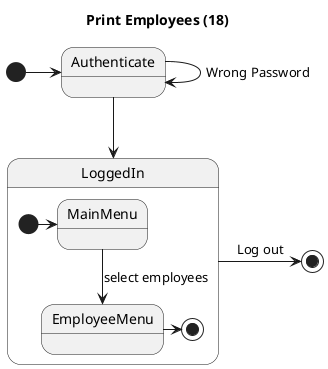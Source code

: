 @startuml

title Print Employees (18)

[*] -> Authenticate
Authenticate --> Authenticate: Wrong Password
Authenticate --> LoggedIn

state LoggedIn{

[*] -> MainMenu

MainMenu --> EmployeeMenu : select employees

EmployeeMenu -> [*]

}

LoggedIn -> [*] : Log out

@enduml